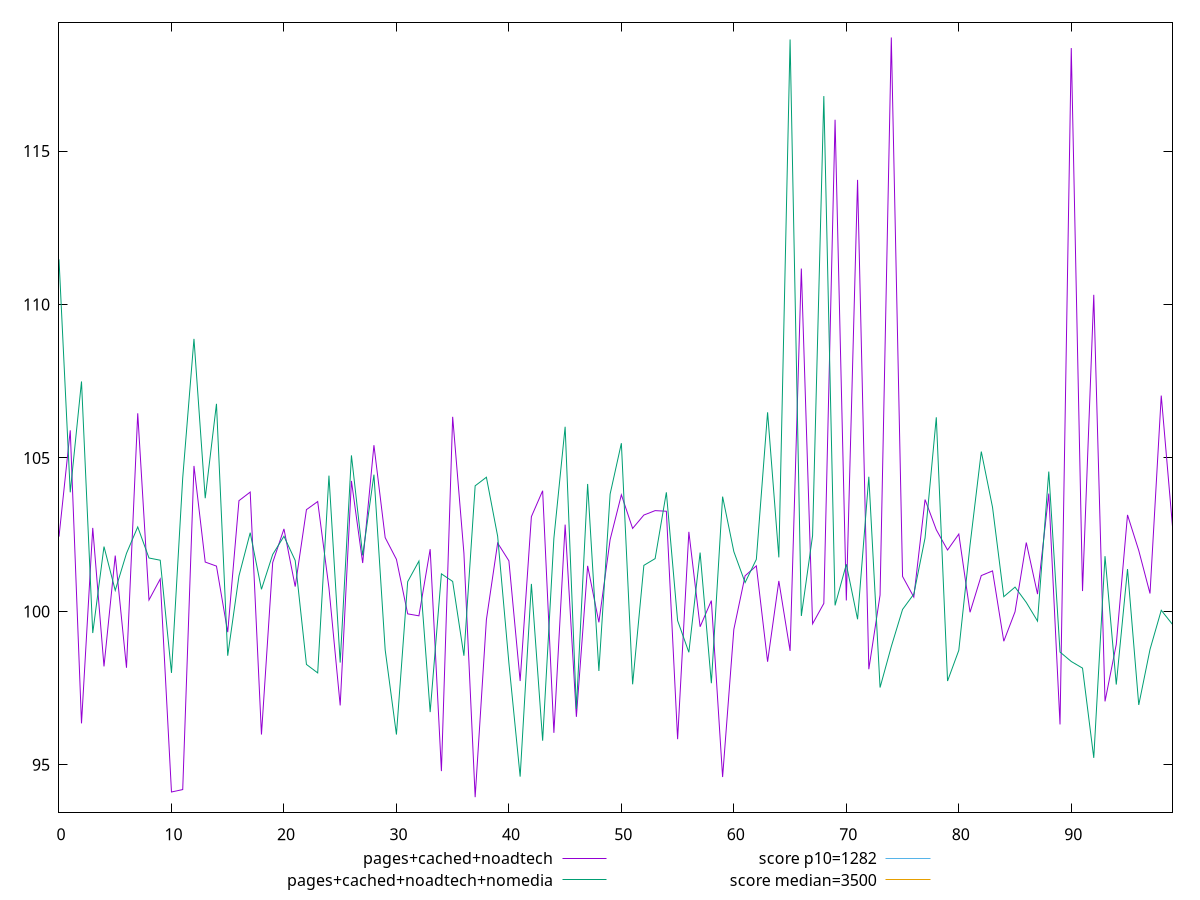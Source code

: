 reset

$pagesCachedNoadtech <<EOF
0 102.436
1 105.89999999999998
2 96.352
3 102.72
4 98.20799999999998
5 101.82000000000001
6 98.164
7 106.456
8 100.37199999999999
9 101.05600000000001
10 94.11599999999999
11 94.19600000000001
12 104.74000000000001
13 101.60799999999998
14 101.476
15 99.32400000000001
16 103.608
17 103.88800000000002
18 95.98800000000003
19 101.592
20 102.68799999999999
21 100.808
22 103.31599999999997
23 103.58000000000001
24 100.768
25 96.93600000000004
26 104.25200000000004
27 101.576
28 105.41599999999998
29 102.40399999999998
30 101.696
31 99.92
32 99.85600000000001
33 102.02800000000002
34 94.796
35 106.33999999999997
36 101.89999999999999
37 93.94800000000002
38 99.73200000000004
39 102.22800000000001
40 101.64799999999997
41 97.73199999999999
42 103.088
43 103.932
44 96.04400000000001
45 102.828
46 96.564
47 101.48400000000001
48 99.64399999999998
49 102.34
50 103.80000000000001
51 102.70400000000001
52 103.13999999999999
53 103.28399999999999
54 103.26399999999998
55 95.836
56 102.592
57 99.50000000000001
58 100.352
59 94.60400000000003
60 99.41600000000001
61 101.16000000000003
62 101.48400000000002
63 98.36000000000001
64 100.99199999999999
65 98.71200000000002
66 111.17200000000003
67 99.596
68 100.25999999999999
69 116.02000000000001
70 100.35599999999998
71 114.06
72 98.11600000000001
73 100.53200000000001
74 118.69999999999999
75 101.14000000000001
76 100.46799999999999
77 103.644
78 102.66
79 101.99999999999999
80 102.52000000000001
81 99.972
82 101.16799999999999
83 101.31999999999998
84 99.02800000000002
85 99.988
86 102.244
87 100.564
88 103.84
89 96.31600000000002
90 118.35599999999998
91 100.66400000000002
92 110.316
93 97.06800000000003
94 98.92399999999998
95 103.144
96 101.98400000000001
97 100.584
98 107.032
99 102.76800000000003
EOF

$pagesCachedNoadtechNomedia <<EOF
0 111.47199999999998
1 103.87999999999997
2 107.492
3 99.29600000000002
4 102.11199999999998
5 100.684
6 101.89200000000001
7 102.75200000000002
8 101.74000000000001
9 101.66799999999999
10 97.99600000000001
11 104.352
12 108.88
13 103.688
14 106.76399999999998
15 98.55599999999998
16 101.156
17 102.564
18 100.72
19 101.85600000000001
20 102.44799999999998
21 101.66000000000001
22 98.272
23 97.99600000000004
24 104.424
25 98.33200000000002
26 105.08399999999999
27 101.82400000000001
28 104.45599999999999
29 98.74800000000002
30 95.98800000000001
31 100.968
32 101.64000000000001
33 96.72
34 101.22400000000003
35 100.976
36 98.55600000000001
37 104.09199999999998
38 104.372
39 102.44799999999998
40 98.32000000000002
41 94.61599999999999
42 100.89600000000002
43 95.78800000000003
44 102.38399999999999
45 106.016
46 96.82000000000002
47 104.15200000000002
48 98.06000000000002
49 103.824
50 105.47999999999999
51 97.624
52 101.5
53 101.72
54 103.87999999999998
55 99.70000000000002
56 98.66800000000002
57 101.916
58 97.66
59 103.74000000000002
60 101.94800000000001
61 100.93999999999998
62 101.696
63 106.488
64 101.75999999999999
65 118.63599999999997
66 99.85200000000002
67 102.46800000000002
68 116.792
69 100.19600000000001
70 101.536
71 99.74400000000001
72 104.38799999999999
73 97.52000000000002
74 98.85600000000002
75 100.06400000000002
76 100.56400000000001
77 102.39199999999998
78 106.32400000000003
79 97.73200000000003
80 98.732
81 102.164
82 105.20800000000001
83 103.392
84 100.48000000000003
85 100.79200000000003
86 100.292
87 99.684
88 104.55600000000003
89 98.67599999999999
90 98.36800000000002
91 98.15199999999999
92 95.22800000000001
93 101.80000000000003
94 97.616
95 101.38000000000001
96 96.95200000000003
97 98.75999999999999
98 100.036
99 99.57599999999995
EOF

set key outside below
set xrange [0:99]
set yrange [93.45296000000002:119.19503999999999]
set trange [93.45296000000002:119.19503999999999]
set terminal svg size 640, 520 enhanced background rgb 'white'
set output "report_00018_2021-02-10T15-25-16.877Z/bootup-time/comparison/line/2_vs_3.svg"

plot $pagesCachedNoadtech title "pages+cached+noadtech" with line, \
     $pagesCachedNoadtechNomedia title "pages+cached+noadtech+nomedia" with line, \
     1282 title "score p10=1282", \
     3500 title "score median=3500"

reset
